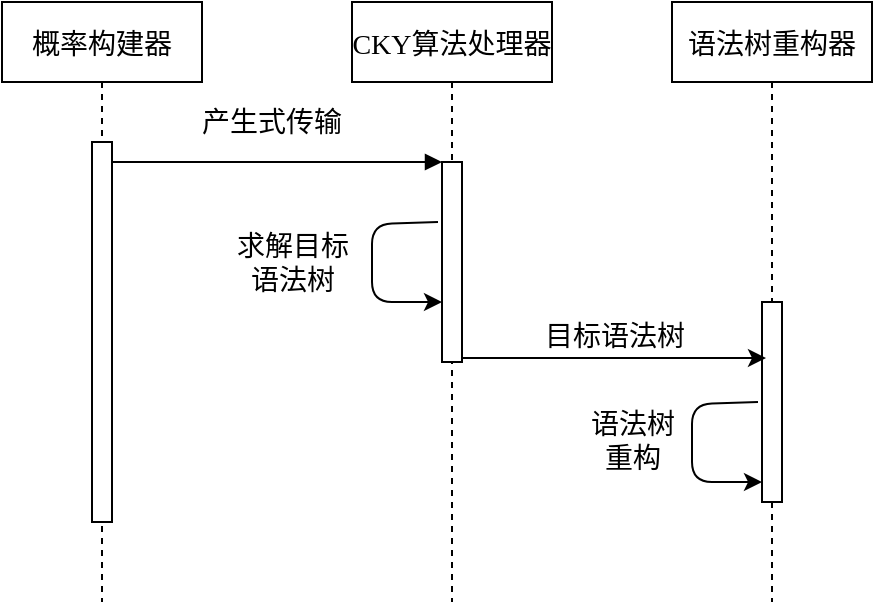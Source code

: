 <mxfile version="15.2.7" type="device"><diagram id="j9dEmlj1ik4upKR471gE" name="第 1 页"><mxGraphModel dx="1086" dy="966" grid="1" gridSize="10" guides="1" tooltips="1" connect="1" arrows="1" fold="1" page="1" pageScale="1" pageWidth="827" pageHeight="1169" math="0" shadow="0"><root><mxCell id="0"/><mxCell id="1" parent="0"/><mxCell id="ydrq5TMoXejx2BGyd5Fe-1" value="概率构建器" style="shape=umlLifeline;perimeter=lifelinePerimeter;container=1;collapsible=0;recursiveResize=0;rounded=0;shadow=0;strokeWidth=1;fontFamily=宋体;fontSize=14;" parent="1" vertex="1"><mxGeometry x="105" y="80" width="100" height="300" as="geometry"/></mxCell><mxCell id="ydrq5TMoXejx2BGyd5Fe-2" value="" style="points=[];perimeter=orthogonalPerimeter;rounded=0;shadow=0;strokeWidth=1;fontFamily=宋体;fontSize=14;" parent="ydrq5TMoXejx2BGyd5Fe-1" vertex="1"><mxGeometry x="45" y="70" width="10" height="190" as="geometry"/></mxCell><mxCell id="ydrq5TMoXejx2BGyd5Fe-4" value="CKY算法处理器" style="shape=umlLifeline;perimeter=lifelinePerimeter;container=1;collapsible=0;recursiveResize=0;rounded=0;shadow=0;strokeWidth=1;fontFamily=宋体;fontSize=14;" parent="1" vertex="1"><mxGeometry x="280" y="80" width="100" height="300" as="geometry"/></mxCell><mxCell id="ydrq5TMoXejx2BGyd5Fe-5" value="" style="points=[];perimeter=orthogonalPerimeter;rounded=0;shadow=0;strokeWidth=1;fontFamily=宋体;fontSize=14;" parent="ydrq5TMoXejx2BGyd5Fe-4" vertex="1"><mxGeometry x="45" y="80" width="10" height="100" as="geometry"/></mxCell><mxCell id="uQTWBLC0_VVCyQj_W93b-1" value="求解目标&lt;br style=&quot;font-size: 14px;&quot;&gt;语法树" style="endArrow=classic;html=1;fontFamily=宋体;fontSize=14;entryX=0.4;entryY=0.975;entryDx=0;entryDy=0;entryPerimeter=0;exitX=0.2;exitY=-0.025;exitDx=0;exitDy=0;exitPerimeter=0;" edge="1" parent="ydrq5TMoXejx2BGyd5Fe-4"><mxGeometry x="-0.006" y="-40" width="50" height="50" relative="1" as="geometry"><mxPoint x="43" y="110" as="sourcePoint"/><mxPoint x="45" y="150" as="targetPoint"/><Array as="points"><mxPoint x="10" y="111"/><mxPoint x="10" y="150"/></Array><mxPoint as="offset"/></mxGeometry></mxCell><mxCell id="ydrq5TMoXejx2BGyd5Fe-6" value="产生式传输" style="verticalAlign=bottom;endArrow=block;entryX=0;entryY=0;shadow=0;strokeWidth=1;fontFamily=宋体;fontSize=14;" parent="1" source="ydrq5TMoXejx2BGyd5Fe-2" target="ydrq5TMoXejx2BGyd5Fe-5" edge="1"><mxGeometry x="-0.03" y="10" relative="1" as="geometry"><mxPoint x="275" y="160" as="sourcePoint"/><mxPoint as="offset"/></mxGeometry></mxCell><mxCell id="ydrq5TMoXejx2BGyd5Fe-8" value="语法树重构器" style="shape=umlLifeline;perimeter=lifelinePerimeter;container=1;collapsible=0;recursiveResize=0;rounded=0;shadow=0;strokeWidth=1;fontFamily=宋体;fontSize=14;" parent="1" vertex="1"><mxGeometry x="440" y="80" width="100" height="300" as="geometry"/></mxCell><mxCell id="ydrq5TMoXejx2BGyd5Fe-9" value="" style="points=[];perimeter=orthogonalPerimeter;rounded=0;shadow=0;strokeWidth=1;fontFamily=宋体;fontSize=14;" parent="ydrq5TMoXejx2BGyd5Fe-8" vertex="1"><mxGeometry x="45" y="150" width="10" height="100" as="geometry"/></mxCell><mxCell id="uQTWBLC0_VVCyQj_W93b-3" value="语法树&lt;br style=&quot;font-size: 14px;&quot;&gt;重构" style="endArrow=classic;html=1;fontFamily=宋体;fontSize=14;entryX=0.4;entryY=0.975;entryDx=0;entryDy=0;entryPerimeter=0;exitX=0.2;exitY=-0.025;exitDx=0;exitDy=0;exitPerimeter=0;" edge="1" parent="ydrq5TMoXejx2BGyd5Fe-8"><mxGeometry x="-0.028" y="-30" width="50" height="50" relative="1" as="geometry"><mxPoint x="43" y="200" as="sourcePoint"/><mxPoint x="45" y="240" as="targetPoint"/><Array as="points"><mxPoint x="10" y="201"/><mxPoint x="10" y="240"/></Array><mxPoint as="offset"/></mxGeometry></mxCell><mxCell id="uQTWBLC0_VVCyQj_W93b-2" value="目标语法树" style="endArrow=classic;html=1;entryX=0.2;entryY=0.28;entryDx=0;entryDy=0;entryPerimeter=0;fontSize=14;fontFamily=宋体;" edge="1" parent="1" source="ydrq5TMoXejx2BGyd5Fe-5" target="ydrq5TMoXejx2BGyd5Fe-9"><mxGeometry y="10" width="50" height="50" relative="1" as="geometry"><mxPoint x="390" y="290" as="sourcePoint"/><mxPoint x="440" y="240" as="targetPoint"/><mxPoint as="offset"/></mxGeometry></mxCell></root></mxGraphModel></diagram></mxfile>